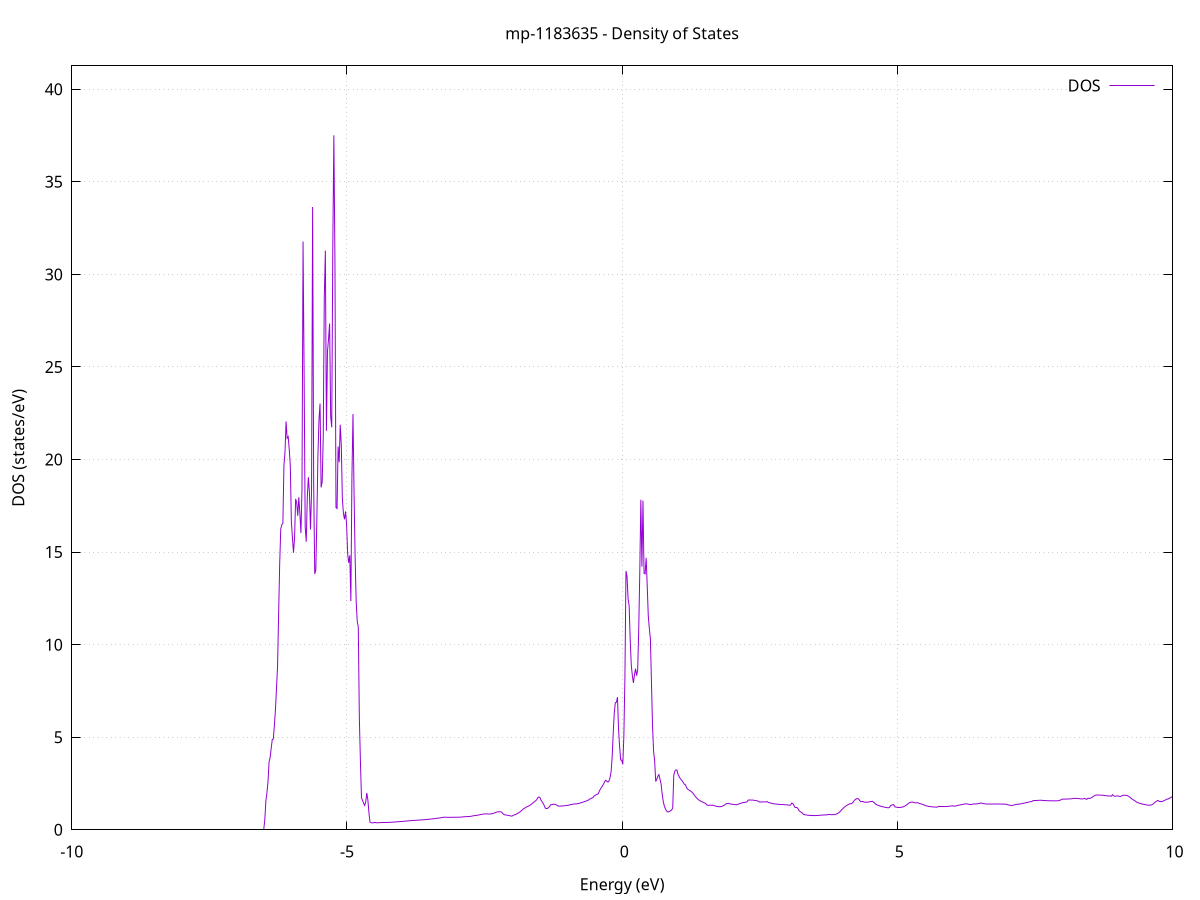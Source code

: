 set title 'mp-1183635 - Density of States'
set xlabel 'Energy (eV)'
set ylabel 'DOS (states/eV)'
set grid
set xrange [-10:10]
set yrange [0:41.265]
set xzeroaxis lt -1
set terminal png size 800,600
set output 'mp-1183635_dos_gnuplot.png'
plot '-' using 1:2 with lines title 'DOS'
-8.268500 0.000000
-8.249200 0.000000
-8.229900 0.000000
-8.210600 0.000000
-8.191300 0.000000
-8.172000 0.000000
-8.152700 0.000000
-8.133400 0.000000
-8.114100 0.000000
-8.094800 0.000000
-8.075500 0.000000
-8.056200 0.000000
-8.036900 0.000000
-8.017600 0.000000
-7.998300 0.000000
-7.979000 0.000000
-7.959700 0.000000
-7.940400 0.000000
-7.921100 0.000000
-7.901800 0.000000
-7.882500 0.000000
-7.863200 0.000000
-7.843900 0.000000
-7.824600 0.000000
-7.805300 0.000000
-7.786000 0.000000
-7.766700 0.000000
-7.747400 0.000000
-7.728100 0.000000
-7.708800 0.000000
-7.689500 0.000000
-7.670200 0.000000
-7.650900 0.000000
-7.631600 0.000000
-7.612200 0.000000
-7.592900 0.000000
-7.573600 0.000000
-7.554300 0.000000
-7.535000 0.000000
-7.515700 0.000000
-7.496400 0.000000
-7.477100 0.000000
-7.457800 0.000000
-7.438500 0.000000
-7.419200 0.000000
-7.399900 0.000000
-7.380600 0.000000
-7.361300 0.000000
-7.342000 0.000000
-7.322700 0.000000
-7.303400 0.000000
-7.284100 0.000000
-7.264800 0.000000
-7.245500 0.000000
-7.226200 0.000000
-7.206900 0.000000
-7.187600 0.000000
-7.168300 0.000000
-7.149000 0.000000
-7.129700 0.000000
-7.110400 0.000000
-7.091100 0.000000
-7.071800 0.000000
-7.052500 0.000000
-7.033200 0.000000
-7.013900 0.000000
-6.994600 0.000000
-6.975300 0.000000
-6.956000 0.000000
-6.936700 0.000000
-6.917400 0.000000
-6.898100 0.000000
-6.878800 0.000000
-6.859500 0.000000
-6.840200 0.000000
-6.820900 0.000000
-6.801600 0.000000
-6.782300 0.000000
-6.763000 0.000000
-6.743700 0.000000
-6.724400 0.000000
-6.705100 0.000000
-6.685800 0.000000
-6.666500 0.000000
-6.647200 0.000000
-6.627900 0.000000
-6.608600 0.000000
-6.589300 0.000000
-6.570000 0.000000
-6.550700 0.000000
-6.531400 0.000000
-6.512100 0.016500
-6.492800 0.544900
-6.473500 1.564600
-6.454200 1.999400
-6.434900 2.599400
-6.415600 3.665300
-6.396300 3.903600
-6.377000 4.391700
-6.357700 4.870100
-6.338400 4.903300
-6.319100 5.634600
-6.299800 6.468100
-6.280500 7.661500
-6.261200 8.831200
-6.241900 11.649200
-6.222600 14.354000
-6.203300 16.237500
-6.184000 16.487800
-6.164600 16.544600
-6.145300 19.681900
-6.126000 20.401800
-6.106700 22.058900
-6.087400 21.152100
-6.068100 21.236900
-6.048800 20.540900
-6.029500 19.664300
-6.010200 16.625200
-5.990900 15.792700
-5.971600 14.962900
-5.952300 15.745800
-5.933000 17.875700
-5.913700 17.681000
-5.894400 16.961300
-5.875100 17.964400
-5.855800 17.108600
-5.836500 16.027000
-5.817200 18.403600
-5.797900 31.777700
-5.778600 24.623000
-5.759300 16.360200
-5.740000 15.559200
-5.720700 17.975100
-5.701400 19.045000
-5.682100 18.219400
-5.662800 16.224200
-5.643500 18.245200
-5.624200 33.641000
-5.604900 18.693600
-5.585600 13.817100
-5.566300 14.026600
-5.547000 16.809900
-5.527700 20.254100
-5.508400 22.157400
-5.489100 23.020700
-5.469800 18.493700
-5.450500 18.799400
-5.431200 21.207300
-5.411900 28.733500
-5.392600 31.285200
-5.373300 21.554400
-5.354000 25.850300
-5.334700 26.521600
-5.315400 27.349100
-5.296100 22.317600
-5.276800 21.742400
-5.257500 31.403000
-5.238200 37.513700
-5.218900 30.835700
-5.199600 17.401800
-5.180300 17.353200
-5.161000 20.705700
-5.141700 19.858400
-5.122400 21.882000
-5.103100 20.794700
-5.083800 17.879800
-5.064500 17.091600
-5.045200 16.771800
-5.025900 17.197100
-5.006600 16.473100
-4.987300 14.900700
-4.968000 14.422400
-4.948700 14.824100
-4.929400 12.356700
-4.910100 19.005800
-4.890800 22.456800
-4.871500 18.256200
-4.852200 14.755200
-4.832900 12.348000
-4.813600 11.276000
-4.794300 10.948200
-4.775000 6.027500
-4.755700 3.712500
-4.736400 1.742600
-4.717000 1.581000
-4.697700 1.434000
-4.678400 1.316100
-4.659100 1.502400
-4.639800 1.991500
-4.620500 1.625100
-4.601200 0.929400
-4.581900 0.417200
-4.562600 0.381900
-4.543300 0.377100
-4.524000 0.374700
-4.504700 0.373100
-4.485400 0.373000
-4.466100 0.374700
-4.446800 0.378000
-4.427500 0.382400
-4.408200 0.386600
-4.388900 0.388300
-4.369600 0.390300
-4.350300 0.391800
-4.331000 0.392200
-4.311700 0.392000
-4.292400 0.392900
-4.273100 0.394100
-4.253800 0.396600
-4.234500 0.399500
-4.215200 0.402800
-4.195900 0.406500
-4.176600 0.410500
-4.157300 0.414500
-4.138000 0.418500
-4.118700 0.422500
-4.099400 0.426500
-4.080100 0.430500
-4.060800 0.435500
-4.041500 0.440100
-4.022200 0.444800
-4.002900 0.449700
-3.983600 0.454700
-3.964300 0.459900
-3.945000 0.465200
-3.925700 0.470600
-3.906400 0.475900
-3.887100 0.481400
-3.867800 0.485700
-3.848500 0.490800
-3.829200 0.495800
-3.809900 0.500300
-3.790600 0.504200
-3.771300 0.507500
-3.752000 0.510700
-3.732700 0.514300
-3.713400 0.518200
-3.694100 0.522000
-3.674800 0.525800
-3.655500 0.530100
-3.636200 0.534700
-3.616900 0.539400
-3.597600 0.544300
-3.578300 0.549300
-3.559000 0.554500
-3.539700 0.559800
-3.520400 0.565200
-3.501100 0.570600
-3.481800 0.576200
-3.462500 0.581800
-3.443200 0.589300
-3.423900 0.598100
-3.404600 0.606300
-3.385300 0.613800
-3.366000 0.620800
-3.346700 0.627400
-3.327400 0.634500
-3.308100 0.641400
-3.288800 0.650300
-3.269400 0.665200
-3.250100 0.674800
-3.230800 0.679100
-3.211500 0.677900
-3.192200 0.673800
-3.172900 0.674800
-3.153600 0.673500
-3.134300 0.672000
-3.115000 0.672600
-3.095700 0.674200
-3.076400 0.675100
-3.057100 0.675700
-3.037800 0.676500
-3.018500 0.677300
-2.999200 0.678200
-2.979900 0.679200
-2.960600 0.680400
-2.941300 0.682200
-2.922000 0.684400
-2.902700 0.693500
-2.883400 0.700600
-2.864100 0.705300
-2.844800 0.707800
-2.825500 0.710700
-2.806200 0.714000
-2.786900 0.717600
-2.767600 0.721600
-2.748300 0.727600
-2.729000 0.738900
-2.709700 0.752900
-2.690400 0.760600
-2.671100 0.768800
-2.651800 0.777300
-2.632500 0.785200
-2.613200 0.793800
-2.593900 0.807500
-2.574600 0.819900
-2.555300 0.830800
-2.536000 0.840200
-2.516700 0.848200
-2.497400 0.854200
-2.478100 0.858600
-2.458800 0.860300
-2.439500 0.851200
-2.420200 0.848800
-2.400900 0.853100
-2.381600 0.861100
-2.362300 0.869300
-2.343000 0.880100
-2.323700 0.902500
-2.304400 0.929900
-2.285100 0.950500
-2.265800 0.964300
-2.246500 0.971300
-2.227200 0.973700
-2.207900 0.969100
-2.188600 0.949300
-2.169300 0.878400
-2.150000 0.826900
-2.130700 0.806200
-2.111400 0.797400
-2.092100 0.790200
-2.072800 0.781200
-2.053500 0.770600
-2.034200 0.753100
-2.014900 0.740700
-1.995600 0.746000
-1.976300 0.782800
-1.957000 0.806500
-1.937700 0.828800
-1.918400 0.855000
-1.899100 0.884800
-1.879800 0.918400
-1.860500 0.956300
-1.841200 0.997400
-1.821800 1.053200
-1.802500 1.109200
-1.783200 1.147800
-1.763900 1.181400
-1.744600 1.220600
-1.725300 1.246000
-1.706000 1.272700
-1.686700 1.301600
-1.667400 1.339100
-1.648100 1.386300
-1.628800 1.434800
-1.609500 1.477300
-1.590200 1.521700
-1.570900 1.568800
-1.551600 1.628300
-1.532300 1.735600
-1.513000 1.774000
-1.493700 1.737200
-1.474400 1.603000
-1.455100 1.516600
-1.435800 1.426900
-1.416500 1.313100
-1.397200 1.173600
-1.377900 1.145800
-1.358600 1.149800
-1.339300 1.195900
-1.320000 1.246600
-1.300700 1.343100
-1.281400 1.353800
-1.262100 1.373900
-1.242800 1.380900
-1.223500 1.375100
-1.204200 1.353300
-1.184900 1.331200
-1.165600 1.287200
-1.146300 1.275700
-1.127000 1.278500
-1.107700 1.282000
-1.088400 1.286000
-1.069100 1.290600
-1.049800 1.295900
-1.030500 1.302600
-1.011200 1.311300
-0.991900 1.317400
-0.972600 1.328900
-0.953300 1.339400
-0.934000 1.360300
-0.914700 1.371300
-0.895400 1.380700
-0.876100 1.390600
-0.856800 1.401300
-0.837500 1.393600
-0.818200 1.404000
-0.798900 1.416900
-0.779600 1.431300
-0.760300 1.447100
-0.741000 1.464500
-0.721700 1.482600
-0.702400 1.502400
-0.683100 1.522600
-0.663800 1.542500
-0.644500 1.562000
-0.625200 1.581400
-0.605900 1.622900
-0.586600 1.664100
-0.567300 1.685600
-0.548000 1.714700
-0.528700 1.746900
-0.509400 1.825700
-0.490100 1.860400
-0.470800 1.893700
-0.451500 1.917900
-0.432200 1.952400
-0.412900 2.098900
-0.393500 2.205100
-0.374200 2.291200
-0.354900 2.385700
-0.335600 2.485700
-0.316300 2.601500
-0.297000 2.674900
-0.277700 2.616000
-0.258400 2.577000
-0.239100 2.637900
-0.219800 2.817300
-0.200500 3.143800
-0.181200 3.947800
-0.161900 5.236800
-0.142600 6.335600
-0.123300 6.868000
-0.104000 6.889000
-0.084700 7.162700
-0.065400 5.423000
-0.046100 4.492800
-0.026800 3.772900
-0.007500 3.763700
0.011800 3.535100
0.031100 5.062700
0.050400 8.211100
0.069700 13.979800
0.089000 13.664400
0.108300 12.468400
0.127600 12.091300
0.146900 10.201300
0.166200 8.887700
0.185500 8.329900
0.204800 7.933300
0.224100 8.375500
0.243400 8.702000
0.262700 8.326800
0.282000 8.629300
0.301300 10.811600
0.320600 13.926800
0.339900 17.826400
0.359200 14.214200
0.378500 17.779100
0.397800 13.852400
0.417100 13.822200
0.436400 14.687800
0.455700 13.176800
0.475000 11.544300
0.494300 10.867900
0.513600 10.309900
0.532900 7.955500
0.552200 5.576100
0.571500 4.223700
0.590800 3.724500
0.610100 2.606600
0.629400 2.734300
0.648700 2.890500
0.668000 2.979400
0.687300 2.731000
0.706600 2.495200
0.725900 1.966100
0.745200 1.559600
0.764500 1.299600
0.783800 1.146800
0.803100 1.034500
0.822400 0.966700
0.841700 0.968500
0.861000 1.000000
0.880300 1.030900
0.899600 1.069200
0.918900 1.182700
0.938200 2.952100
0.957500 3.171600
0.976800 3.230700
0.996100 3.231800
1.015400 2.987000
1.034700 2.875900
1.054100 2.780200
1.073400 2.703200
1.092700 2.631700
1.112000 2.545400
1.131300 2.458200
1.150600 2.431100
1.169900 2.284100
1.189200 2.197800
1.208500 2.158700
1.227800 2.122300
1.247100 2.082400
1.266400 2.038300
1.285700 1.973700
1.305000 1.899600
1.324300 1.822800
1.343600 1.748900
1.362900 1.688600
1.382200 1.635400
1.401500 1.593600
1.420800 1.558800
1.440100 1.527200
1.459400 1.498700
1.478700 1.470600
1.498000 1.445100
1.517300 1.422600
1.536600 1.338500
1.555900 1.327000
1.575200 1.322200
1.594500 1.328000
1.613800 1.327000
1.633100 1.324900
1.652400 1.320900
1.671700 1.304500
1.691000 1.285400
1.710300 1.269300
1.729600 1.259900
1.748900 1.252100
1.768200 1.245100
1.787500 1.248800
1.806800 1.254900
1.826100 1.282200
1.845400 1.310900
1.864700 1.347700
1.884000 1.393100
1.903300 1.417100
1.922600 1.420100
1.941900 1.430800
1.961200 1.392500
1.980500 1.388100
1.999800 1.381800
2.019100 1.373100
2.038400 1.363400
2.057700 1.358400
2.077000 1.351600
2.096300 1.367500
2.115600 1.393200
2.134900 1.406400
2.154200 1.425000
2.173500 1.447900
2.192800 1.472700
2.212100 1.464200
2.231400 1.483900
2.250700 1.488500
2.270000 1.511000
2.289300 1.602000
2.308600 1.608600
2.327900 1.608100
2.347200 1.604500
2.366500 1.601500
2.385800 1.602300
2.405100 1.586000
2.424400 1.577200
2.443700 1.567500
2.463000 1.560500
2.482300 1.519200
2.501700 1.493900
2.521000 1.500000
2.540300 1.504800
2.559600 1.506900
2.578900 1.506300
2.598200 1.503000
2.617500 1.504900
2.636800 1.521400
2.656100 1.478900
2.675400 1.461700
2.694700 1.445200
2.714000 1.429300
2.733300 1.419700
2.752600 1.405700
2.771900 1.396600
2.791200 1.392900
2.810500 1.387800
2.829800 1.381800
2.849100 1.374400
2.868400 1.365800
2.887700 1.367700
2.907000 1.364900
2.926300 1.360200
2.945600 1.355500
2.964900 1.350700
2.984200 1.345900
3.003500 1.341000
3.022800 1.336600
3.042100 1.320700
3.061400 1.338900
3.080700 1.440500
3.100000 1.424600
3.119300 1.332500
3.138600 1.217800
3.157900 1.198300
3.177200 1.203800
3.196500 1.133200
3.215800 1.030900
3.235100 0.981000
3.254400 0.943300
3.273700 0.902400
3.293000 0.836900
3.312300 0.819300
3.331600 0.806300
3.350900 0.797100
3.370200 0.789200
3.389500 0.782200
3.408800 0.776900
3.428100 0.773400
3.447400 0.770600
3.466700 0.768500
3.486000 0.767700
3.505300 0.768500
3.524600 0.770700
3.543900 0.773600
3.563200 0.777000
3.582500 0.781100
3.601800 0.786800
3.621100 0.791400
3.640400 0.795200
3.659700 0.798300
3.679000 0.801100
3.698300 0.804100
3.717600 0.807200
3.736900 0.810500
3.756200 0.812500
3.775500 0.812400
3.794800 0.813200
3.814100 0.813700
3.833400 0.815300
3.852700 0.821400
3.872000 0.832800
3.891300 0.849000
3.910600 0.875800
3.929900 0.910000
3.949300 0.952400
3.968600 1.007400
3.987900 1.078300
4.007200 1.130200
4.026500 1.190200
4.045800 1.241800
4.065100 1.283100
4.084400 1.321900
4.103700 1.354800
4.123000 1.382500
4.142300 1.406500
4.161600 1.410500
4.180900 1.439300
4.200200 1.506000
4.219500 1.587000
4.238800 1.639700
4.258100 1.673200
4.277400 1.687200
4.296700 1.661300
4.316000 1.575900
4.335300 1.521000
4.354600 1.524300
4.373900 1.533900
4.393200 1.497300
4.412500 1.490200
4.431800 1.487700
4.451100 1.490100
4.470400 1.497400
4.489700 1.507500
4.509000 1.518800
4.528300 1.531400
4.547600 1.538700
4.566900 1.495300
4.586200 1.444100
4.605500 1.387600
4.624800 1.356400
4.644100 1.330000
4.663400 1.307800
4.682700 1.287800
4.702000 1.269600
4.721300 1.253300
4.740600 1.238900
4.759900 1.226000
4.779200 1.214000
4.798500 1.203000
4.817800 1.193100
4.837100 1.185900
4.856400 1.207600
4.875700 1.296800
4.895000 1.328000
4.914300 1.350300
4.933600 1.363000
4.952900 1.243400
4.972200 1.228200
4.991500 1.215900
5.010800 1.209300
5.030100 1.205200
5.049400 1.207800
5.068700 1.213400
5.088000 1.220900
5.107300 1.239300
5.126600 1.264300
5.145900 1.296000
5.165200 1.334200
5.184500 1.378700
5.203800 1.433300
5.223100 1.465600
5.242400 1.484300
5.261700 1.494100
5.281000 1.496200
5.300300 1.467000
5.319600 1.458700
5.338900 1.451200
5.358200 1.468600
5.377500 1.450100
5.396900 1.431400
5.416200 1.413200
5.435500 1.394900
5.454800 1.375100
5.474100 1.353800
5.493400 1.334300
5.512700 1.303900
5.532000 1.289700
5.551300 1.276100
5.570600 1.262900
5.589900 1.255000
5.609200 1.247900
5.628500 1.241600
5.647800 1.236200
5.667100 1.231700
5.686400 1.228200
5.705700 1.224300
5.725000 1.221800
5.744300 1.261000
5.763600 1.261800
5.782900 1.256400
5.802200 1.258300
5.821500 1.256400
5.840800 1.252800
5.860100 1.255700
5.879400 1.252100
5.898700 1.256800
5.918000 1.263100
5.937300 1.271700
5.956600 1.278900
5.975900 1.284200
5.995200 1.287100
6.014500 1.294900
6.033800 1.272100
6.053100 1.279700
6.072400 1.294700
6.091700 1.310600
6.111000 1.323200
6.130300 1.335300
6.149600 1.347300
6.168900 1.359800
6.188200 1.371700
6.207500 1.382400
6.226800 1.391800
6.246100 1.410800
6.265400 1.389100
6.284700 1.389700
6.304000 1.390000
6.323300 1.389900
6.342600 1.389900
6.361900 1.390700
6.381200 1.391700
6.400500 1.392400
6.419800 1.393900
6.439100 1.397600
6.458400 1.406100
6.477700 1.417300
6.497000 1.427300
6.516300 1.450400
6.535600 1.434100
6.554900 1.420500
6.574200 1.409700
6.593500 1.401400
6.612800 1.394000
6.632100 1.389900
6.651400 1.394000
6.670700 1.392100
6.690000 1.391200
6.709300 1.390200
6.728600 1.391300
6.747900 1.393400
6.767200 1.391700
6.786500 1.389500
6.805800 1.387700
6.825200 1.393100
6.844500 1.390900
6.863800 1.389600
6.883100 1.389000
6.902400 1.388600
6.921700 1.388100
6.941000 1.387500
6.960300 1.386600
6.979600 1.367800
6.998900 1.358300
7.018200 1.346400
7.037500 1.327800
7.056800 1.317700
7.076100 1.314900
7.095400 1.317300
7.114700 1.335000
7.134000 1.357700
7.153300 1.360400
7.172600 1.370700
7.191900 1.380300
7.211200 1.388300
7.230500 1.394900
7.249800 1.402800
7.269100 1.416200
7.288400 1.429900
7.307700 1.443400
7.327000 1.456200
7.346300 1.468800
7.365600 1.481400
7.384900 1.494300
7.404200 1.507300
7.423500 1.518400
7.442800 1.523100
7.462100 1.568000
7.481400 1.577500
7.500700 1.580200
7.520000 1.582600
7.539300 1.585000
7.558600 1.587100
7.577900 1.593600
7.597200 1.595900
7.616500 1.595400
7.635800 1.584700
7.655100 1.583700
7.674400 1.577400
7.693700 1.575400
7.713000 1.573200
7.732300 1.570800
7.751600 1.569000
7.770900 1.568500
7.790200 1.567100
7.809500 1.564700
7.828800 1.562500
7.848100 1.561900
7.867400 1.562500
7.886700 1.564100
7.906000 1.563900
7.925300 1.569800
7.944600 1.583100
7.963900 1.605200
7.983200 1.636400
8.002500 1.658900
8.021800 1.654900
8.041100 1.655800
8.060400 1.658100
8.079700 1.660200
8.099000 1.662400
8.118300 1.665200
8.137600 1.667600
8.156900 1.672100
8.176200 1.681300
8.195500 1.689700
8.214800 1.694600
8.234100 1.696200
8.253400 1.695000
8.272800 1.690700
8.292100 1.685200
8.311400 1.679100
8.330700 1.672500
8.350000 1.665700
8.369300 1.667200
8.388600 1.680200
8.407900 1.699000
8.427200 1.653300
8.446500 1.649500
8.465800 1.708300
8.485100 1.693100
8.504400 1.698700
8.523700 1.729300
8.543000 1.765600
8.562300 1.804700
8.581600 1.840800
8.600900 1.866600
8.620200 1.878000
8.639500 1.877600
8.658800 1.874200
8.678100 1.872900
8.697400 1.871100
8.716700 1.868700
8.736000 1.866900
8.755300 1.851900
8.774600 1.845300
8.793900 1.839700
8.813200 1.832700
8.832500 1.829600
8.851800 1.825300
8.871100 1.820900
8.890400 1.815800
8.909700 1.897700
8.929000 1.844800
8.948300 1.812200
8.967600 1.812900
8.986900 1.826700
9.006200 1.827400
9.025500 1.815500
9.044800 1.799500
9.064100 1.806400
9.083400 1.841200
9.102700 1.867100
9.122000 1.869600
9.141300 1.864300
9.160600 1.858400
9.179900 1.842700
9.199200 1.815100
9.218500 1.774100
9.237800 1.726700
9.257100 1.674900
9.276400 1.638400
9.295700 1.602400
9.315000 1.566600
9.334300 1.527500
9.353600 1.485900
9.372900 1.459800
9.392200 1.441500
9.411500 1.423900
9.430800 1.407300
9.450100 1.392400
9.469400 1.379200
9.488700 1.367400
9.508000 1.355800
9.527300 1.344400
9.546600 1.333900
9.565900 1.328100
9.585200 1.327800
9.604500 1.334800
9.623800 1.351900
9.643100 1.383300
9.662400 1.431700
9.681700 1.487100
9.701000 1.525700
9.720400 1.564800
9.739700 1.580200
9.759000 1.531600
9.778300 1.524900
9.797600 1.526400
9.816900 1.536200
9.836200 1.556100
9.855500 1.582600
9.874800 1.614300
9.894100 1.654400
9.913400 1.653600
9.932700 1.682500
9.952000 1.717900
9.971300 1.749400
9.990600 1.781100
10.009900 1.811800
10.029200 1.763400
10.048500 1.758900
10.067800 1.764100
10.087100 1.763700
10.106400 1.761700
10.125700 1.762100
10.145000 1.764900
10.164300 1.776800
10.183600 1.777800
10.202900 1.786900
10.222200 1.859400
10.241500 1.989800
10.260800 2.015800
10.280100 1.964000
10.299400 1.972300
10.318700 1.977900
10.338000 1.977400
10.357300 1.970800
10.376600 1.950000
10.395900 1.948500
10.415200 1.963700
10.434500 1.988700
10.453800 2.009600
10.473100 2.028100
10.492400 2.011200
10.511700 1.971500
10.531000 1.944000
10.550300 1.959800
10.569600 1.943800
10.588900 1.932700
10.608200 1.928100
10.627500 1.921900
10.646800 1.926500
10.666100 1.920500
10.685400 1.930200
10.704700 1.982700
10.724000 2.085800
10.743300 2.107400
10.762600 2.164900
10.781900 2.212900
10.801200 2.240000
10.820500 2.234700
10.839800 2.227500
10.859100 2.212200
10.878400 2.190900
10.897700 2.196800
10.917000 2.203200
10.936300 2.208800
10.955600 2.220900
10.974900 2.232700
10.994200 2.234200
11.013500 2.231800
11.032800 2.228600
11.052100 2.226300
11.071400 2.222900
11.090700 2.221100
11.110000 2.222900
11.129300 2.229200
11.148600 2.241200
11.168000 2.225000
11.187300 2.201700
11.206600 2.207100
11.225900 2.214200
11.245200 2.253500
11.264500 2.356200
11.283800 2.204700
11.303100 2.168100
11.322400 2.175700
11.341700 2.164200
11.361000 2.143300
11.380300 2.129600
11.399600 2.124000
11.418900 2.120500
11.438200 2.119900
11.457500 2.123000
11.476800 2.129400
11.496100 2.166900
11.515400 2.350200
11.534700 2.505200
11.554000 2.255400
11.573300 2.257400
11.592600 2.269300
11.611900 2.278700
11.631200 2.251500
11.650500 2.220100
11.669800 2.182500
11.689100 2.132400
11.708400 2.077200
11.727700 2.034000
11.747000 1.999200
11.766300 1.968100
11.785600 1.944300
11.804900 1.945000
11.824200 1.929500
11.843500 1.906000
11.862800 1.875200
11.882100 1.874300
11.901400 1.875000
11.920700 1.879300
11.940000 1.887400
11.959300 1.899400
11.978600 2.116100
11.997900 2.026400
12.017200 2.041200
12.036500 2.042800
12.055800 2.031600
12.075100 2.038100
12.094400 2.047200
12.113700 2.060200
12.133000 2.085800
12.152300 2.066900
12.171600 2.064600
12.190900 2.090300
12.210200 2.115100
12.229500 2.149400
12.248800 2.179300
12.268100 2.211700
12.287400 2.238200
12.306700 2.256800
12.326000 2.270900
12.345300 2.280600
12.364600 2.291600
12.383900 2.305600
12.403200 2.327000
12.422500 2.361100
12.441800 2.396700
12.461100 2.372900
12.480400 2.355600
12.499700 2.372200
12.519000 2.372200
12.538300 2.415500
12.557600 2.410300
12.576900 2.406000
12.596200 2.398000
12.615600 2.389400
12.634900 2.391800
12.654200 2.384100
12.673500 2.365100
12.692800 2.334800
12.712100 2.296300
12.731400 2.274400
12.750700 2.250100
12.770000 2.225300
12.789300 2.202000
12.808600 2.175300
12.827900 2.148200
12.847200 2.119800
12.866500 2.086200
12.885800 2.052900
12.905100 2.021200
12.924400 1.991300
12.943700 1.961400
12.963000 2.005700
12.982300 2.003600
13.001600 2.008800
13.020900 2.009300
13.040200 1.998700
13.059500 2.046800
13.078800 2.031500
13.098100 2.035500
13.117400 1.943200
13.136700 1.864600
13.156000 1.862100
13.175300 1.866400
13.194600 1.876100
13.213900 1.888300
13.233200 1.896300
13.252500 1.924500
13.271800 1.953000
13.291100 1.981000
13.310400 2.005300
13.329700 2.026000
13.349000 2.046500
13.368300 2.065200
13.387600 2.084500
13.406900 2.100200
13.426200 2.089000
13.445500 2.072900
13.464800 2.071400
13.484100 2.072500
13.503400 2.072200
13.522700 2.063600
13.542000 2.055300
13.561300 2.049100
13.580600 2.042900
13.599900 2.036600
13.619200 2.026400
13.638500 2.016600
13.657800 2.008100
13.677100 2.000100
13.696400 1.992500
13.715700 1.984200
13.735000 1.976600
13.754300 1.970700
13.773600 1.965200
13.792900 1.959600
13.812200 1.954400
13.831500 1.949500
13.850800 1.946000
13.870100 1.948400
13.889400 1.937400
13.908700 1.939900
13.928000 1.943100
13.947300 1.944600
13.966600 1.899000
13.985900 1.894200
14.005200 1.899200
14.024500 1.909500
14.043900 1.916400
14.063200 1.924200
14.082500 1.932600
14.101800 1.950700
14.121100 1.974000
14.140400 1.999900
14.159700 2.010500
14.179000 1.978900
14.198300 1.923000
14.217600 1.902800
14.236900 1.893300
14.256200 1.886900
14.275500 1.883800
14.294800 1.881900
14.314100 1.883400
14.333400 1.889800
14.352700 1.894100
14.372000 1.898800
14.391300 1.897800
14.410600 1.940800
14.429900 1.971000
14.449200 1.997100
14.468500 2.021700
14.487800 2.009400
14.507100 2.013900
14.526400 2.026600
14.545700 2.039200
14.565000 2.049100
14.584300 2.054900
14.603600 2.061500
14.622900 2.039300
14.642200 2.032100
14.661500 2.023000
14.680800 2.018500
14.700100 1.991500
14.719400 1.975800
14.738700 1.998700
14.758000 2.008900
14.777300 1.999200
14.796600 2.001100
14.815900 1.985600
14.835200 1.971200
14.854500 1.966200
14.873800 1.962500
14.893100 2.074200
14.912400 1.981800
14.931700 1.986200
14.951000 1.992700
14.970300 1.996500
14.989600 2.011600
15.008900 2.083100
15.028200 2.081800
15.047500 2.039900
15.066800 2.010600
15.086100 1.970800
15.105400 1.931500
15.124700 1.892600
15.144000 1.854200
15.163300 1.824900
15.182600 1.797600
15.201900 1.769800
15.221200 1.740900
15.240500 1.709300
15.259800 1.677000
15.279100 1.649700
15.298400 1.634400
15.317700 1.628300
15.337000 1.639000
15.356300 1.643900
15.375600 1.639600
15.394900 1.632600
15.414200 1.625300
15.433500 1.618200
15.452800 1.611300
15.472100 1.604000
15.491500 1.600400
15.510800 1.596100
15.530100 1.590700
15.549400 1.584900
15.568700 1.578400
15.588000 1.573400
15.607300 1.565700
15.626600 1.556900
15.645900 1.547400
15.665200 1.537300
15.684500 1.532500
15.703800 1.528400
15.723100 1.524700
15.742400 1.521400
15.761700 1.517900
15.781000 1.516000
15.800300 1.515700
15.819600 1.504900
15.838900 1.506500
15.858200 1.503200
15.877500 1.502500
15.896800 1.506000
15.916100 1.510400
15.935400 1.515900
15.954700 1.525600
15.974000 1.538000
15.993300 1.549100
16.012600 1.558700
16.031900 1.566900
16.051200 1.563600
16.070500 1.561600
16.089800 1.560800
16.109100 1.561400
16.128400 1.554500
16.147700 1.565900
16.167000 1.575800
16.186300 1.584900
16.205600 1.592900
16.224900 1.600300
16.244200 1.611700
16.263500 1.627900
16.282800 1.649700
16.302100 1.675200
16.321400 1.701200
16.340700 1.703200
16.360000 1.669800
16.379300 1.690300
16.398600 1.713900
16.417900 1.740200
16.437200 1.771500
16.456500 1.804400
16.475800 1.837500
16.495100 1.879100
16.514400 1.917200
16.533700 1.947200
16.553000 2.013900
16.572300 2.096100
16.591600 2.149900
16.610900 2.194500
16.630200 2.235400
16.649500 2.298900
16.668800 2.390700
16.688100 2.424700
16.707400 2.440800
16.726700 2.465600
16.746000 2.492200
16.765300 2.514800
16.784600 2.532700
16.803900 2.577900
16.823200 2.608600
16.842500 2.744100
16.861800 2.819100
16.881100 2.888000
16.900400 2.952300
16.919700 3.001300
16.939100 2.793700
16.958400 2.581100
16.977700 2.481300
16.997000 2.427600
17.016300 2.377700
17.035600 2.351600
17.054900 2.342900
17.074200 2.349900
17.093500 2.367700
17.112800 2.395600
17.132100 2.456400
17.151400 2.575900
17.170700 2.747500
17.190000 2.808200
17.209300 2.739200
17.228600 2.706500
17.247900 2.763500
17.267200 2.816300
17.286500 2.858000
17.305800 2.892300
17.325100 2.927900
17.344400 3.003100
17.363700 3.119800
17.383000 3.348300
17.402300 3.500600
17.421600 3.452300
17.440900 3.525000
17.460200 3.426700
17.479500 3.325000
17.498800 3.208900
17.518100 3.113300
17.537400 3.038500
17.556700 2.959900
17.576000 2.870100
17.595300 2.952700
17.614600 2.860100
17.633900 2.777900
17.653200 2.734900
17.672500 2.730000
17.691800 2.720900
17.711100 2.706500
17.730400 2.690800
17.749700 2.681500
17.769000 2.679000
17.788300 2.773900
17.807600 2.748800
17.826900 2.670100
17.846200 2.618700
17.865500 2.591000
17.884800 2.677600
17.904100 2.627000
17.923400 2.633300
17.942700 2.655600
17.962000 2.680500
17.981300 2.692100
18.000600 2.730000
18.019900 2.778200
18.039200 2.826600
18.058500 2.861300
18.077800 2.887400
18.097100 2.917000
18.116400 2.919800
18.135700 2.940800
18.155000 2.971900
18.174300 3.002500
18.193600 3.028600
18.212900 3.045300
18.232200 3.087200
18.251500 3.104300
18.270800 3.080400
18.290100 2.974000
18.309400 2.919600
18.328700 2.872800
18.348000 2.829900
18.367300 2.773100
18.386700 2.755100
18.406000 2.801100
18.425300 2.818700
18.444600 2.842100
18.463900 2.965300
18.483200 2.994100
18.502500 2.929900
18.521800 2.890900
18.541100 2.842500
18.560400 2.780300
18.579700 2.842100
18.599000 2.867800
18.618300 2.859400
18.637600 2.860900
18.656900 2.950100
18.676200 2.974500
18.695500 3.017600
18.714800 3.065800
18.734100 3.113000
18.753400 3.177600
18.772700 3.243200
18.792000 3.310000
18.811300 3.385400
18.830600 3.459500
18.849900 3.539300
18.869200 3.542700
18.888500 3.701000
18.907800 3.810600
18.927100 3.758000
18.946400 3.799700
18.965700 3.259800
18.985000 2.966000
19.004300 2.894200
19.023600 2.899800
19.042900 2.919000
19.062200 2.972600
19.081500 3.017800
19.100800 3.056700
19.120100 3.086300
19.139400 3.067900
19.158700 3.013100
19.178000 2.937900
19.197300 2.827300
19.216600 2.719100
19.235900 2.617100
19.255200 2.532900
19.274500 2.466700
19.293800 2.419700
19.313100 2.357400
19.332400 2.325000
19.351700 2.295200
19.371000 2.270000
19.390300 2.250500
19.409600 2.238200
19.428900 2.235000
19.448200 2.236800
19.467500 2.251200
19.486800 2.295000
19.506100 2.243300
19.525400 2.231700
19.544700 2.343500
19.564000 2.245500
19.583300 2.248100
19.602600 2.272000
19.621900 2.265800
19.641200 2.256200
19.660500 2.284000
19.679800 2.402400
19.699100 2.275000
19.718400 2.322600
19.737700 2.373400
19.757000 2.416500
19.776300 2.449000
19.795600 2.456100
19.814900 2.457000
19.834300 2.480600
19.853600 2.503800
19.872900 2.533000
19.892200 2.594100
19.911500 2.651200
19.930800 2.666500
19.950100 2.648100
19.969400 2.640700
19.988700 2.639500
20.008000 2.637700
20.027300 2.613000
20.046600 2.547500
20.065900 2.509100
20.085200 2.450000
20.104500 2.383200
20.123800 2.319000
20.143100 2.255100
20.162400 2.216600
20.181700 2.190900
20.201000 2.155900
20.220300 2.126000
20.239600 2.102000
20.258900 2.082300
20.278200 2.017900
20.297500 2.085000
20.316800 1.951400
20.336100 1.908600
20.355400 1.876900
20.374700 1.855700
20.394000 1.847700
20.413300 1.850800
20.432600 1.869900
20.451900 1.892200
20.471200 1.920100
20.490500 1.959000
20.509800 2.008400
20.529100 2.050400
20.548400 2.149900
20.567700 2.206300
20.587000 2.252200
20.606300 2.263500
20.625600 2.305300
20.644900 2.344900
20.664200 2.345700
20.683500 2.348800
20.702800 2.331500
20.722100 2.346300
20.741400 2.364800
20.760700 2.416700
20.780000 2.446700
20.799300 2.468000
20.818600 2.504000
20.837900 2.547300
20.857200 2.603500
20.876500 2.677900
20.895800 2.633200
20.915100 2.609000
20.934400 2.579500
20.953700 2.544800
20.973000 2.504800
20.992300 2.461800
21.011600 2.440300
21.030900 2.470400
21.050200 2.391700
21.069500 2.361500
21.088800 2.333000
21.108100 2.315500
21.127400 2.329000
21.146700 2.294700
21.166000 2.251200
21.185300 2.179500
21.204600 2.090000
21.223900 2.010100
21.243200 1.946600
21.262600 1.924900
21.281900 1.914700
21.301200 1.908300
21.320500 1.906900
21.339800 1.903800
21.359100 1.899600
21.378400 1.895900
21.397700 1.945200
21.417000 1.918100
21.436300 1.901700
21.455600 1.899400
21.474900 1.908800
21.494200 1.931900
21.513500 1.975700
21.532800 2.016800
21.552100 2.055700
21.571400 2.097600
21.590700 2.050100
21.610000 2.093400
21.629300 2.138300
21.648600 2.227600
21.667900 2.473100
21.687200 2.510200
21.706500 2.478000
21.725800 2.398700
21.745100 2.357500
21.764400 2.340100
21.783700 2.401100
21.803000 2.384200
21.822300 2.368000
21.841600 2.368300
21.860900 2.355500
21.880200 2.344000
21.899500 2.338800
21.918800 2.372800
21.938100 2.291400
21.957400 2.235500
21.976700 2.176500
21.996000 2.134400
22.015300 2.109600
22.034600 2.105400
22.053900 2.188100
22.073200 2.249800
22.092500 2.323200
22.111800 2.434500
22.131100 2.713400
22.150400 2.556100
22.169700 2.526300
22.189000 2.537300
22.208300 2.562700
22.227600 2.602000
22.246900 2.595300
22.266200 2.573200
22.285500 2.542600
22.304800 2.503300
22.324100 2.455500
22.343400 2.398900
22.362700 2.330000
22.382000 2.301900
22.401300 2.280000
22.420600 2.261200
22.439900 2.245600
22.459200 2.244000
22.478500 2.257400
22.497800 2.248100
22.517100 2.228300
22.536400 2.210300
22.555700 2.209800
22.575000 2.219200
22.594300 2.204800
22.613600 2.196800
22.632900 2.183900
22.652200 2.181900
22.671500 2.162200
22.690800 2.137900
22.710200 2.126800
22.729500 2.120900
22.748800 2.119900
22.768100 2.119800
22.787400 2.122300
22.806700 2.148500
22.826000 2.167500
22.845300 2.193300
22.864600 2.251400
22.883900 2.321400
22.903200 2.323100
22.922500 2.344000
22.941800 2.341500
22.961100 2.346000
22.980400 2.338500
22.999700 2.330800
23.019000 2.327500
23.038300 2.328900
23.057600 2.322400
23.076900 2.324900
23.096200 2.319800
23.115500 2.286300
23.134800 2.254100
23.154100 2.237000
23.173400 2.215800
23.192700 2.251500
23.212000 2.315900
23.231300 2.260900
23.250600 2.338100
23.269900 2.350100
23.289200 2.357700
23.308500 2.378600
23.327800 2.401700
23.347100 2.525000
23.366400 2.577300
23.385700 2.578500
23.405000 2.534200
23.424300 2.536200
23.443600 2.558900
23.462900 2.561800
23.482200 2.551800
23.501500 2.603300
23.520800 2.516300
23.540100 2.416000
23.559400 2.351700
23.578700 2.298600
23.598000 2.291400
23.617300 2.284400
23.636600 2.337100
23.655900 2.367400
23.675200 2.401400
23.694500 2.409900
23.713800 2.421600
23.733100 2.437000
23.752400 2.445300
23.771700 2.461500
23.791000 2.529000
23.810300 2.575500
23.829600 2.626300
23.848900 2.693600
23.868200 2.579000
23.887500 2.591700
23.906800 2.624800
23.926100 2.670200
23.945400 2.718400
23.964700 2.788900
23.984000 2.809400
24.003300 3.069100
24.022600 3.035200
24.041900 2.986000
24.061200 3.028100
24.080500 3.065800
24.099800 3.065800
24.119100 3.084900
24.138400 3.098000
24.157800 3.131100
24.177100 3.168900
24.196400 3.221700
24.215700 3.282500
24.235000 3.353400
24.254300 3.414400
24.273600 3.509300
24.292900 3.624500
24.312200 3.807000
24.331500 3.934800
24.350800 3.898400
24.370100 3.828800
24.389400 3.763700
24.408700 3.749100
24.428000 3.792300
24.447300 3.852800
24.466600 3.921700
24.485900 3.981000
24.505200 4.031100
24.524500 4.098700
24.543800 4.081100
24.563100 4.050900
24.582400 4.006700
24.601700 4.069800
24.621000 4.159900
24.640300 4.274800
24.659600 4.452600
24.678900 4.740400
24.698200 5.174400
24.717500 5.983200
24.736800 7.122000
24.756100 9.237600
24.775400 13.362300
24.794700 24.061800
24.814000 65.931300
24.833300 64.903900
24.852600 23.278600
24.871900 13.335200
24.891200 8.925900
24.910500 6.533600
24.929800 5.508500
24.949100 4.899400
24.968400 4.350400
24.987700 3.907200
25.007000 3.543300
25.026300 3.239300
25.045600 2.880900
25.064900 2.470300
25.084200 2.125000
25.103500 1.917600
25.122800 1.753400
25.142100 1.610800
25.161400 1.488700
25.180700 1.381400
25.200000 1.288300
25.219300 1.245600
25.238600 1.159100
25.257900 1.078600
25.277200 1.001900
25.296500 0.935200
25.315800 0.878400
25.335100 0.827400
25.354400 0.778700
25.373700 0.732500
25.393000 0.690200
25.412300 0.650600
25.431600 0.613800
25.450900 0.581800
25.470200 0.546500
25.489500 0.508500
25.508800 0.467900
25.528100 0.414100
25.547400 0.385500
25.566700 0.358900
25.586000 0.334300
25.605400 0.311600
25.624700 0.290900
25.644000 0.272000
25.663300 0.254700
25.682600 0.238500
25.701900 0.222800
25.721200 0.207600
25.740500 0.192800
25.759800 0.178600
25.779100 0.164900
25.798400 0.151700
25.817700 0.138900
25.837000 0.126700
25.856300 0.115300
25.875600 0.105000
25.894900 0.095900
25.914200 0.087800
25.933500 0.080700
25.952800 0.075000
25.972100 0.071600
25.991400 0.069800
26.010700 0.068100
26.030000 0.066400
26.049300 0.064700
26.068600 0.063100
26.087900 0.061400
26.107200 0.059800
26.126500 0.058500
26.145800 0.057200
26.165100 0.055900
26.184400 0.055300
26.203700 0.054700
26.223000 0.053800
26.242300 0.052900
26.261600 0.052000
26.280900 0.051100
26.300200 0.050200
26.319500 0.049300
26.338800 0.048500
26.358100 0.047700
26.377400 0.046800
26.396700 0.046000
26.416000 0.045200
26.435300 0.044400
26.454600 0.043700
26.473900 0.042900
26.493200 0.042100
26.512500 0.041400
26.531800 0.040600
26.551100 0.039900
26.570400 0.039100
26.589700 0.038400
26.609000 0.037600
26.628300 0.036900
26.647600 0.036100
26.666900 0.035400
26.686200 0.034700
26.705500 0.034000
26.724800 0.033200
26.744100 0.032500
26.763400 0.031800
26.782700 0.031100
26.802000 0.030400
26.821300 0.029700
26.840600 0.029000
26.859900 0.028300
26.879200 0.027600
26.898500 0.026900
26.917800 0.026300
26.937100 0.025900
26.956400 0.025500
26.975700 0.025100
26.995000 0.024700
27.014300 0.024300
27.033600 0.023900
27.053000 0.023500
27.072300 0.023100
27.091600 0.022800
27.110900 0.022400
27.130200 0.022000
27.149500 0.021600
27.168800 0.021300
27.188100 0.020900
27.207400 0.020500
27.226700 0.020200
27.246000 0.019800
27.265300 0.019500
27.284600 0.019100
27.303900 0.018800
27.323200 0.018500
27.342500 0.018200
27.361800 0.017800
27.381100 0.017500
27.400400 0.017200
27.419700 0.017000
27.439000 0.016700
27.458300 0.016400
27.477600 0.016100
27.496900 0.015800
27.516200 0.015500
27.535500 0.015300
27.554800 0.015000
27.574100 0.014700
27.593400 0.014400
27.612700 0.014100
27.632000 0.013900
27.651300 0.013600
27.670600 0.013300
27.689900 0.013100
27.709200 0.012800
27.728500 0.012500
27.747800 0.012200
27.767100 0.012000
27.786400 0.011700
27.805700 0.011400
27.825000 0.011200
27.844300 0.010900
27.863600 0.010700
27.882900 0.010400
27.902200 0.010100
27.921500 0.009900
27.940800 0.009600
27.960100 0.009400
27.979400 0.009100
27.998700 0.008900
28.018000 0.008600
28.037300 0.008400
28.056600 0.008100
28.075900 0.007900
28.095200 0.007600
28.114500 0.007400
28.133800 0.007100
28.153100 0.006900
28.172400 0.006600
28.191700 0.006400
28.211000 0.006100
28.230300 0.005900
28.249600 0.005700
28.268900 0.005700
28.288200 0.005700
28.307500 0.005700
28.326800 0.005600
28.346100 0.005500
28.365400 0.005300
28.384700 0.005100
28.404000 0.004800
28.423300 0.004500
28.442600 0.004100
28.461900 0.003700
28.481300 0.003200
28.500600 0.002700
28.519900 0.002100
28.539200 0.001500
28.558500 0.000800
28.577800 0.000100
28.597100 0.000000
28.616400 0.000000
28.635700 0.000000
28.655000 0.000000
28.674300 0.000000
28.693600 0.000000
28.712900 0.000000
28.732200 0.000000
28.751500 0.000000
28.770800 0.000000
28.790100 0.000000
28.809400 0.000000
28.828700 0.000000
28.848000 0.000000
28.867300 0.000000
28.886600 0.000000
28.905900 0.000000
28.925200 0.000000
28.944500 0.000000
28.963800 0.000000
28.983100 0.000000
29.002400 0.000000
29.021700 0.000000
29.041000 0.000000
29.060300 0.000000
29.079600 0.000000
29.098900 0.000000
29.118200 0.000000
29.137500 0.000000
29.156800 0.000000
29.176100 0.000000
29.195400 0.000000
29.214700 0.000000
29.234000 0.000000
29.253300 0.000000
29.272600 0.000000
29.291900 0.000000
29.311200 0.000000
29.330500 0.000000
29.349800 0.000000
29.369100 0.000000
29.388400 0.000000
29.407700 0.000000
29.427000 0.000000
29.446300 0.000000
29.465600 0.000000
29.484900 0.000000
29.504200 0.000000
29.523500 0.000000
29.542800 0.000000
29.562100 0.000000
29.581400 0.000000
29.600700 0.000000
29.620000 0.000000
29.639300 0.000000
29.658600 0.000000
29.677900 0.000000
29.697200 0.000000
29.716500 0.000000
29.735800 0.000000
29.755100 0.000000
29.774400 0.000000
29.793700 0.000000
29.813000 0.000000
29.832300 0.000000
29.851600 0.000000
29.870900 0.000000
29.890200 0.000000
29.909500 0.000000
29.928900 0.000000
29.948200 0.000000
29.967500 0.000000
29.986800 0.000000
30.006100 0.000000
30.025400 0.000000
30.044700 0.000000
30.064000 0.000000
30.083300 0.000000
30.102600 0.000000
30.121900 0.000000
30.141200 0.000000
30.160500 0.000000
30.179800 0.000000
30.199100 0.000000
30.218400 0.000000
30.237700 0.000000
30.257000 0.000000
30.276300 0.000000
30.295600 0.000000
30.314900 0.000000
30.334200 0.000000
e
